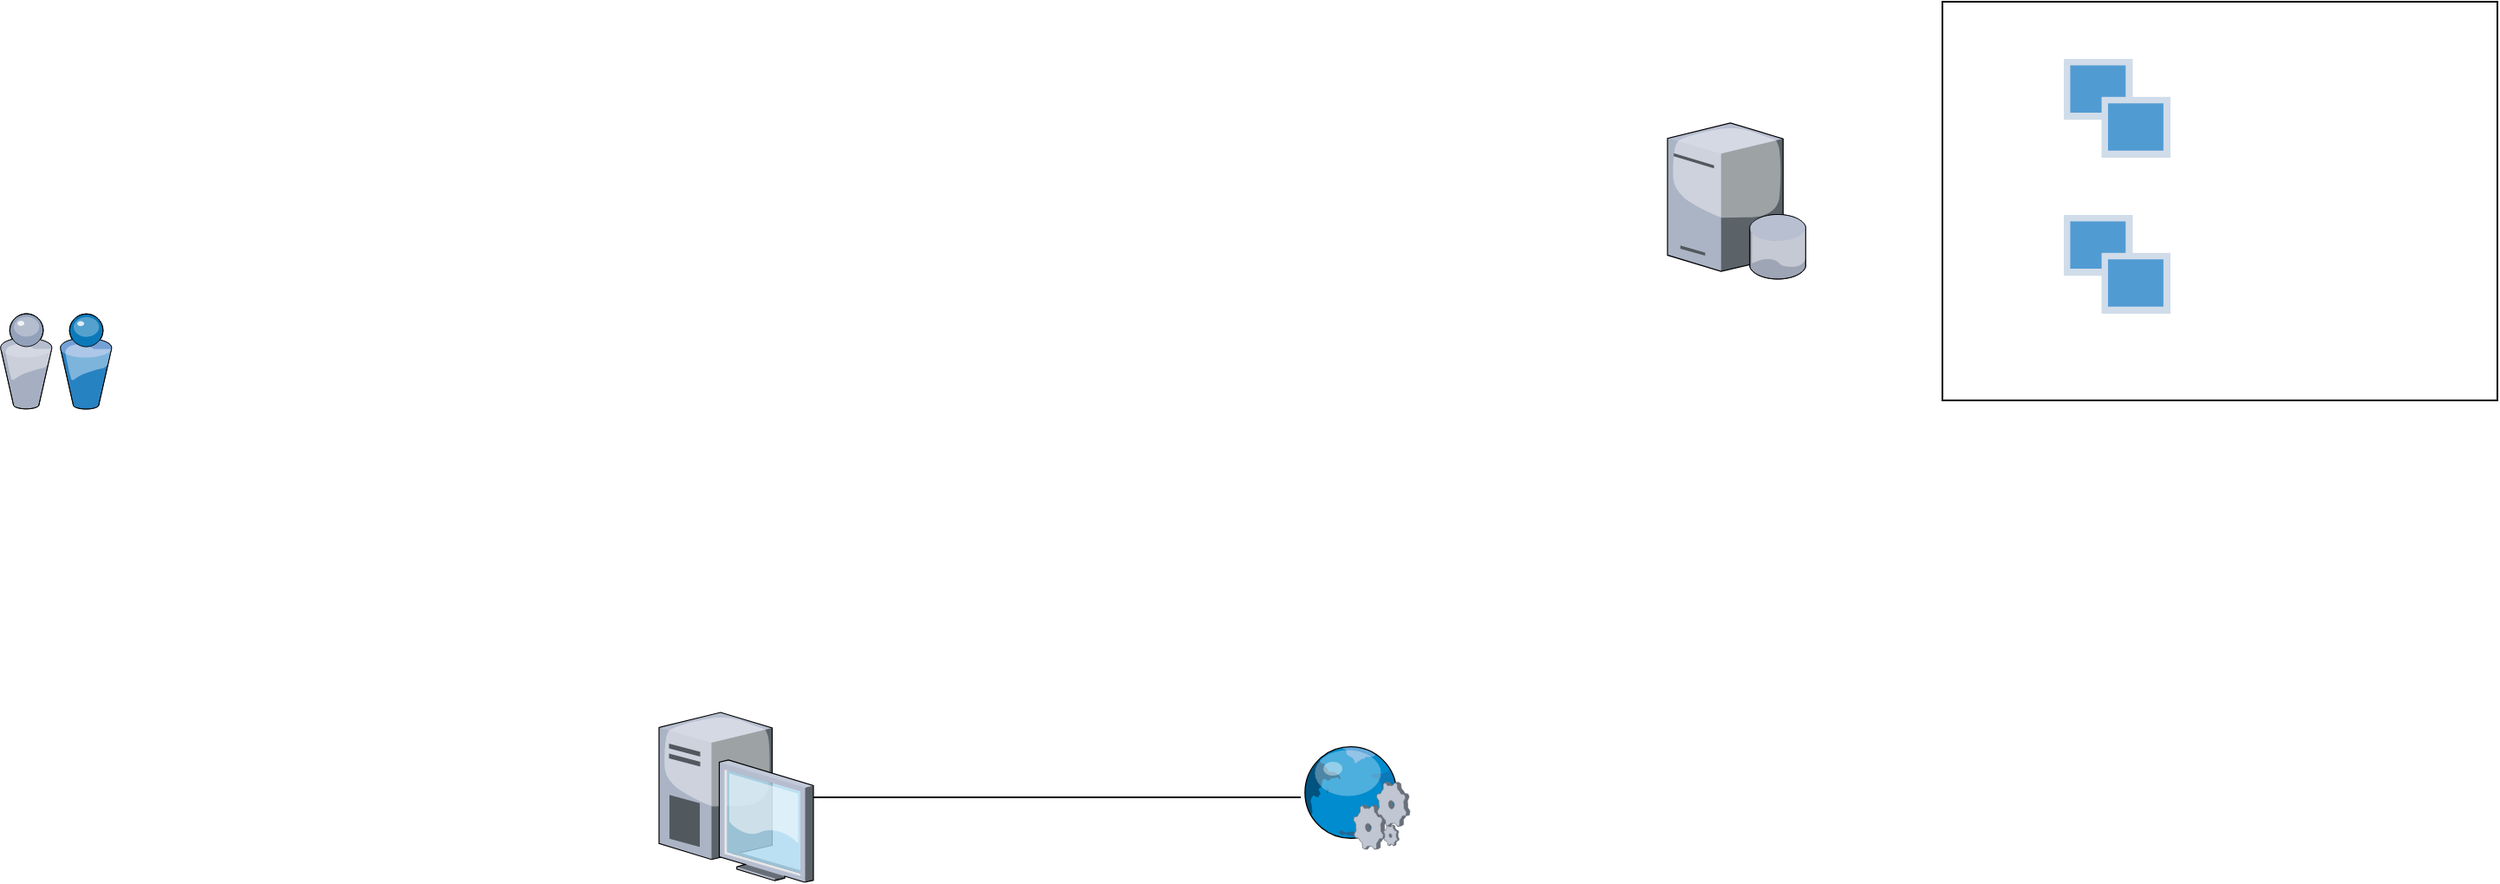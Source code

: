 <mxfile version="26.0.16">
  <diagram name="Page-1" id="822b0af5-4adb-64df-f703-e8dfc1f81529">
    <mxGraphModel dx="1990" dy="987" grid="1" gridSize="10" guides="1" tooltips="1" connect="1" arrows="1" fold="1" page="1" pageScale="1" pageWidth="1100" pageHeight="850" background="none" math="0" shadow="0">
      <root>
        <mxCell id="0" />
        <mxCell id="1" parent="0" />
        <mxCell id="WSQSOY4OcrgWv3ovaht9-2" value="" style="verticalLabelPosition=bottom;sketch=0;aspect=fixed;html=1;verticalAlign=top;strokeColor=none;align=center;outlineConnect=0;shape=mxgraph.citrix.database_server;" vertex="1" parent="1">
          <mxGeometry x="1141.5" y="140" width="80" height="90" as="geometry" />
        </mxCell>
        <mxCell id="WSQSOY4OcrgWv3ovaht9-3" value="" style="verticalLabelPosition=bottom;sketch=0;aspect=fixed;html=1;verticalAlign=top;strokeColor=none;align=center;outlineConnect=0;shape=mxgraph.citrix.desktop;" vertex="1" parent="1">
          <mxGeometry x="560" y="480" width="89" height="98" as="geometry" />
        </mxCell>
        <mxCell id="WSQSOY4OcrgWv3ovaht9-4" value="" style="verticalLabelPosition=bottom;sketch=0;aspect=fixed;html=1;verticalAlign=top;strokeColor=none;align=center;outlineConnect=0;shape=mxgraph.citrix.web_service;" vertex="1" parent="1">
          <mxGeometry x="930" y="499" width="63" height="60" as="geometry" />
        </mxCell>
        <mxCell id="WSQSOY4OcrgWv3ovaht9-5" value="" style="verticalLabelPosition=bottom;sketch=0;aspect=fixed;html=1;verticalAlign=top;strokeColor=none;align=center;outlineConnect=0;shape=mxgraph.citrix.users;" vertex="1" parent="1">
          <mxGeometry x="180" y="250" width="64.5" height="55" as="geometry" />
        </mxCell>
        <mxCell id="WSQSOY4OcrgWv3ovaht9-6" value="" style="rounded=0;whiteSpace=wrap;html=1;" vertex="1" parent="1">
          <mxGeometry x="1300" y="70" width="320" height="230" as="geometry" />
        </mxCell>
        <mxCell id="WSQSOY4OcrgWv3ovaht9-7" value="" style="verticalLabelPosition=bottom;sketch=0;aspect=fixed;html=1;verticalAlign=top;strokeColor=none;align=center;outlineConnect=0;shape=mxgraph.citrix.role_load_testing_launcher;" vertex="1" parent="1">
          <mxGeometry x="1370" y="103" width="61.5" height="57" as="geometry" />
        </mxCell>
        <mxCell id="WSQSOY4OcrgWv3ovaht9-8" value="" style="verticalLabelPosition=bottom;sketch=0;aspect=fixed;html=1;verticalAlign=top;strokeColor=none;align=center;outlineConnect=0;shape=mxgraph.citrix.role_load_testing_launcher;" vertex="1" parent="1">
          <mxGeometry x="1370" y="193" width="61.5" height="57" as="geometry" />
        </mxCell>
        <mxCell id="WSQSOY4OcrgWv3ovaht9-10" value="" style="endArrow=none;html=1;rounded=0;" edge="1" parent="1" source="WSQSOY4OcrgWv3ovaht9-3" target="WSQSOY4OcrgWv3ovaht9-4">
          <mxGeometry width="50" height="50" relative="1" as="geometry">
            <mxPoint x="470" y="240" as="sourcePoint" />
            <mxPoint x="520" y="190" as="targetPoint" />
          </mxGeometry>
        </mxCell>
      </root>
    </mxGraphModel>
  </diagram>
</mxfile>
